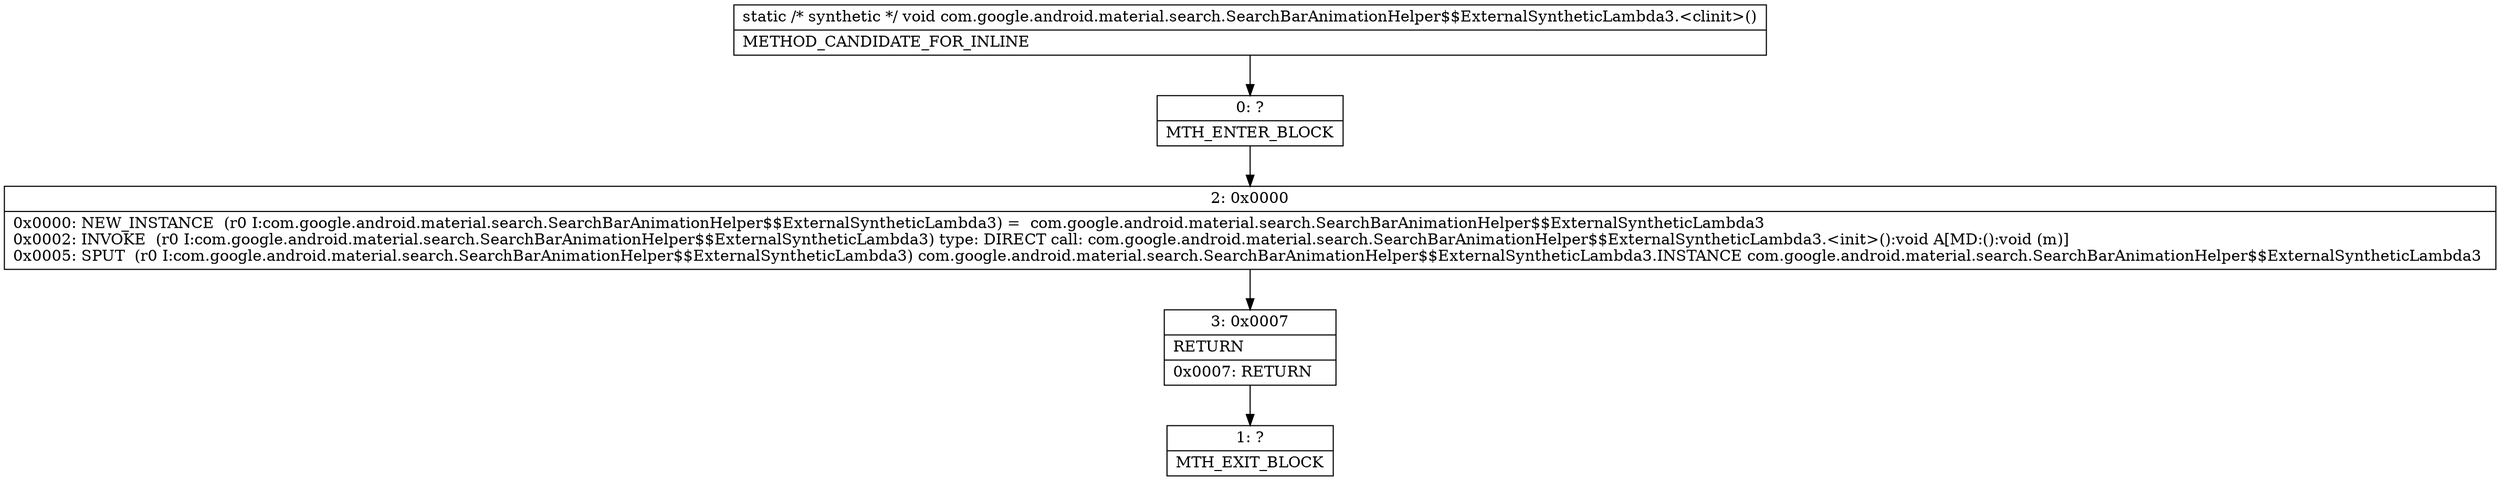 digraph "CFG forcom.google.android.material.search.SearchBarAnimationHelper$$ExternalSyntheticLambda3.\<clinit\>()V" {
Node_0 [shape=record,label="{0\:\ ?|MTH_ENTER_BLOCK\l}"];
Node_2 [shape=record,label="{2\:\ 0x0000|0x0000: NEW_INSTANCE  (r0 I:com.google.android.material.search.SearchBarAnimationHelper$$ExternalSyntheticLambda3) =  com.google.android.material.search.SearchBarAnimationHelper$$ExternalSyntheticLambda3 \l0x0002: INVOKE  (r0 I:com.google.android.material.search.SearchBarAnimationHelper$$ExternalSyntheticLambda3) type: DIRECT call: com.google.android.material.search.SearchBarAnimationHelper$$ExternalSyntheticLambda3.\<init\>():void A[MD:():void (m)]\l0x0005: SPUT  (r0 I:com.google.android.material.search.SearchBarAnimationHelper$$ExternalSyntheticLambda3) com.google.android.material.search.SearchBarAnimationHelper$$ExternalSyntheticLambda3.INSTANCE com.google.android.material.search.SearchBarAnimationHelper$$ExternalSyntheticLambda3 \l}"];
Node_3 [shape=record,label="{3\:\ 0x0007|RETURN\l|0x0007: RETURN   \l}"];
Node_1 [shape=record,label="{1\:\ ?|MTH_EXIT_BLOCK\l}"];
MethodNode[shape=record,label="{static \/* synthetic *\/ void com.google.android.material.search.SearchBarAnimationHelper$$ExternalSyntheticLambda3.\<clinit\>()  | METHOD_CANDIDATE_FOR_INLINE\l}"];
MethodNode -> Node_0;Node_0 -> Node_2;
Node_2 -> Node_3;
Node_3 -> Node_1;
}

